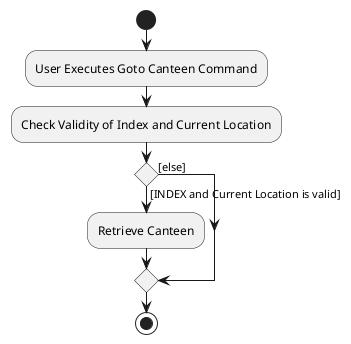 @startuml
start
:User Executes Goto Canteen Command;

'Since the beta syntax does not support placing the condition outside the
'diamond we place it as the true branch instead.


:Check Validity of Index and Current Location;
if () then ([INDEX and Current Location is valid])
    :Retrieve Canteen;
else ([else])
endif
stop
@enduml